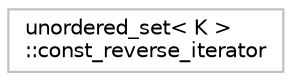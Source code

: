 digraph "Graphical Class Hierarchy"
{
 // LATEX_PDF_SIZE
  edge [fontname="Helvetica",fontsize="10",labelfontname="Helvetica",labelfontsize="10"];
  node [fontname="Helvetica",fontsize="10",shape=record];
  rankdir="LR";
  Node0 [label="unordered_set\< K \>\l::const_reverse_iterator",height=0.2,width=0.4,color="grey75", fillcolor="white", style="filled",tooltip="STL iterator class."];
}
